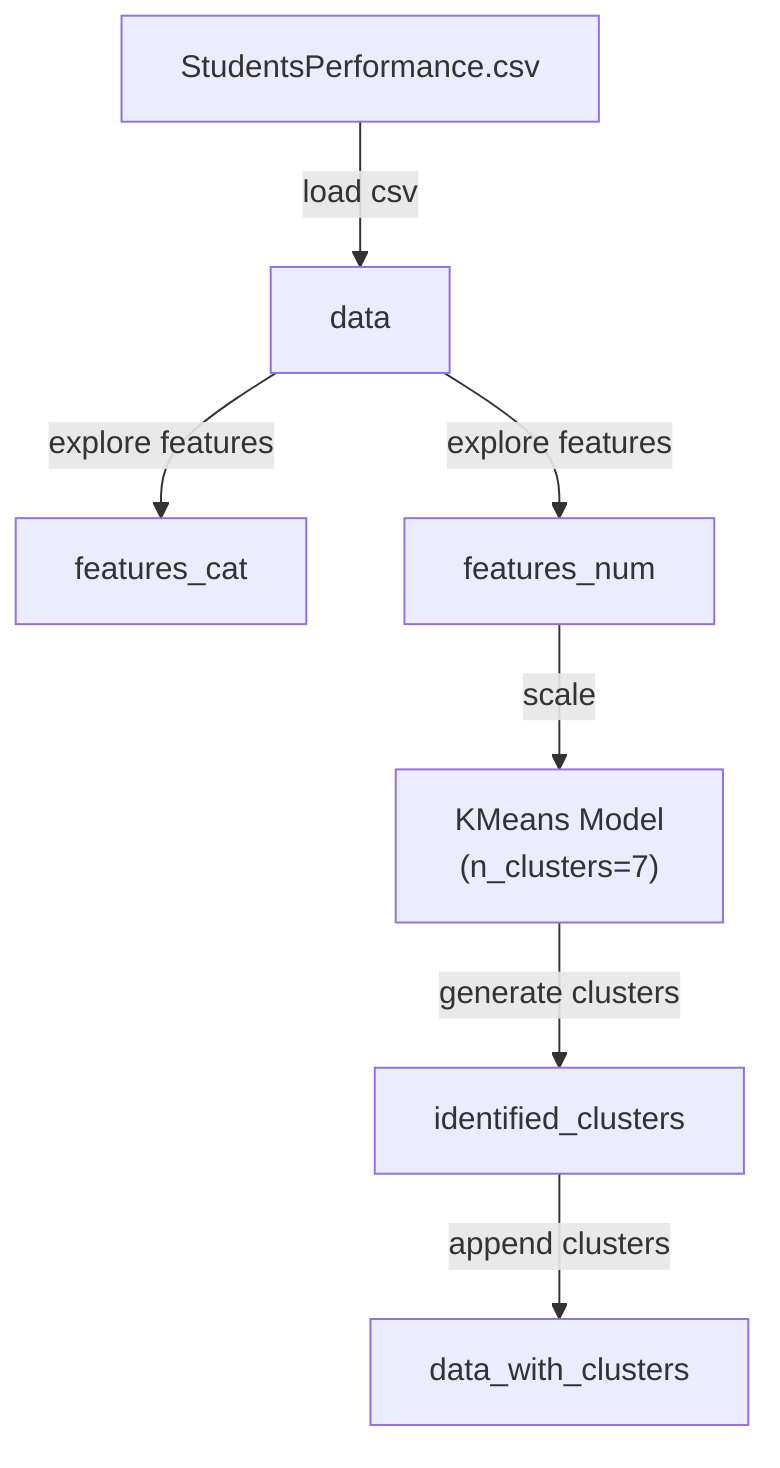 %% This is a Mermaid.js diagram representing the data workflow for the notebook.
flowchart TD
  %% Node for Data Source
  A["StudentsPerformance.csv"]
  %% Node for Initial Data Load
  B["data"]
  %% Node for Categorical Features
  C["features_cat"]
  %% Node for Numerical Features
  D["features_num"]
  %% Node for KMeans Model
  E["KMeans Model\n(n_clusters=7)"]
  %% Node for Clusters Assigned
  F["identified_clusters"]
  %% Node for Data with Clusters
  G["data_with_clusters"]

  %% Data Source to Data Load
  A -->|"load csv"| B
  %% Data Load to Feature Variables
  B -->|"explore features"| C
  B -->|"explore features"| D
  %% Numerical Features to Scaling
  D -->|"scale"| E
  %% KMeans to Identified Clusters
  E -->|"generate clusters"| F
  %% Identified Clusters to Data with Clusters
  F -->|"append clusters"| G